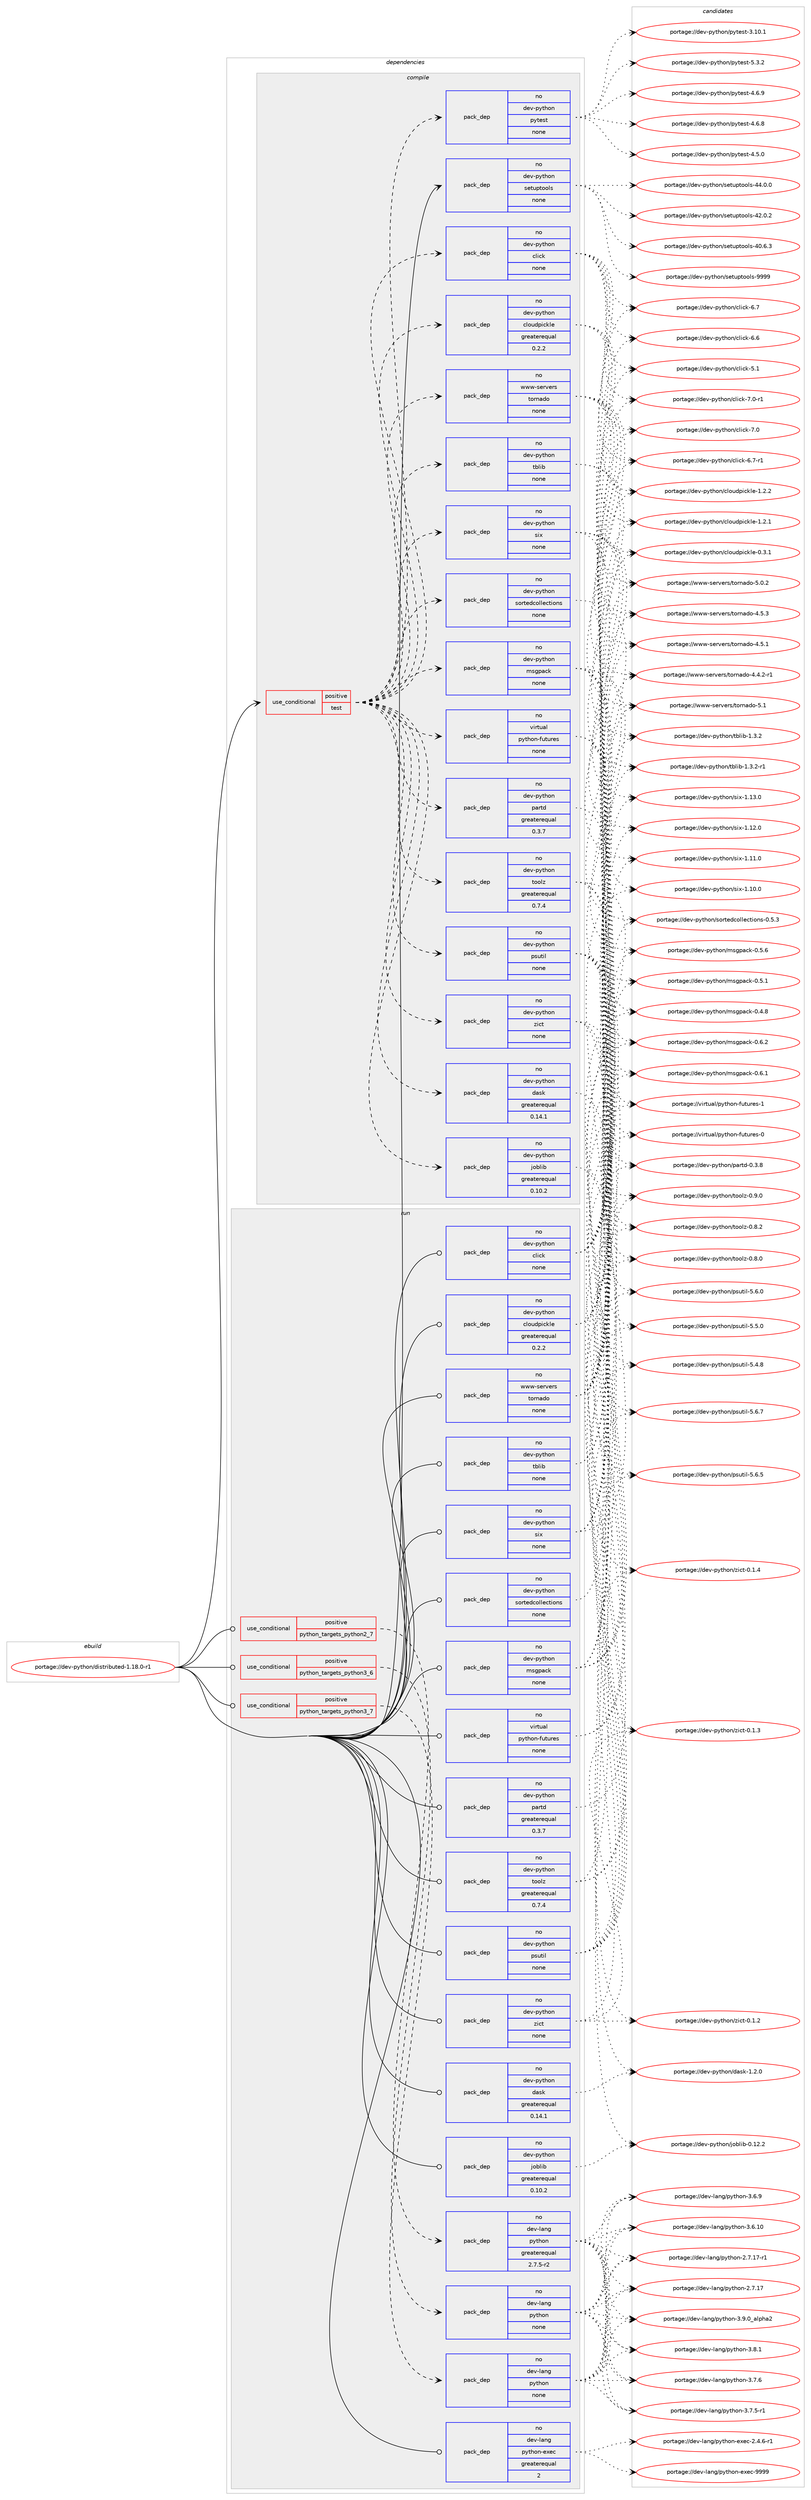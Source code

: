 digraph prolog {

# *************
# Graph options
# *************

newrank=true;
concentrate=true;
compound=true;
graph [rankdir=LR,fontname=Helvetica,fontsize=10,ranksep=1.5];#, ranksep=2.5, nodesep=0.2];
edge  [arrowhead=vee];
node  [fontname=Helvetica,fontsize=10];

# **********
# The ebuild
# **********

subgraph cluster_leftcol {
color=gray;
label=<<i>ebuild</i>>;
id [label="portage://dev-python/distributed-1.18.0-r1", color=red, width=4, href="../dev-python/distributed-1.18.0-r1.svg"];
}

# ****************
# The dependencies
# ****************

subgraph cluster_midcol {
color=gray;
label=<<i>dependencies</i>>;
subgraph cluster_compile {
fillcolor="#eeeeee";
style=filled;
label=<<i>compile</i>>;
subgraph cond116900 {
dependency464427 [label=<<TABLE BORDER="0" CELLBORDER="1" CELLSPACING="0" CELLPADDING="4"><TR><TD ROWSPAN="3" CELLPADDING="10">use_conditional</TD></TR><TR><TD>positive</TD></TR><TR><TD>test</TD></TR></TABLE>>, shape=none, color=red];
subgraph pack342534 {
dependency464428 [label=<<TABLE BORDER="0" CELLBORDER="1" CELLSPACING="0" CELLPADDING="4" WIDTH="220"><TR><TD ROWSPAN="6" CELLPADDING="30">pack_dep</TD></TR><TR><TD WIDTH="110">no</TD></TR><TR><TD>dev-python</TD></TR><TR><TD>click</TD></TR><TR><TD>none</TD></TR><TR><TD></TD></TR></TABLE>>, shape=none, color=blue];
}
dependency464427:e -> dependency464428:w [weight=20,style="dashed",arrowhead="vee"];
subgraph pack342535 {
dependency464429 [label=<<TABLE BORDER="0" CELLBORDER="1" CELLSPACING="0" CELLPADDING="4" WIDTH="220"><TR><TD ROWSPAN="6" CELLPADDING="30">pack_dep</TD></TR><TR><TD WIDTH="110">no</TD></TR><TR><TD>dev-python</TD></TR><TR><TD>cloudpickle</TD></TR><TR><TD>greaterequal</TD></TR><TR><TD>0.2.2</TD></TR></TABLE>>, shape=none, color=blue];
}
dependency464427:e -> dependency464429:w [weight=20,style="dashed",arrowhead="vee"];
subgraph pack342536 {
dependency464430 [label=<<TABLE BORDER="0" CELLBORDER="1" CELLSPACING="0" CELLPADDING="4" WIDTH="220"><TR><TD ROWSPAN="6" CELLPADDING="30">pack_dep</TD></TR><TR><TD WIDTH="110">no</TD></TR><TR><TD>dev-python</TD></TR><TR><TD>dask</TD></TR><TR><TD>greaterequal</TD></TR><TR><TD>0.14.1</TD></TR></TABLE>>, shape=none, color=blue];
}
dependency464427:e -> dependency464430:w [weight=20,style="dashed",arrowhead="vee"];
subgraph pack342537 {
dependency464431 [label=<<TABLE BORDER="0" CELLBORDER="1" CELLSPACING="0" CELLPADDING="4" WIDTH="220"><TR><TD ROWSPAN="6" CELLPADDING="30">pack_dep</TD></TR><TR><TD WIDTH="110">no</TD></TR><TR><TD>dev-python</TD></TR><TR><TD>joblib</TD></TR><TR><TD>greaterequal</TD></TR><TR><TD>0.10.2</TD></TR></TABLE>>, shape=none, color=blue];
}
dependency464427:e -> dependency464431:w [weight=20,style="dashed",arrowhead="vee"];
subgraph pack342538 {
dependency464432 [label=<<TABLE BORDER="0" CELLBORDER="1" CELLSPACING="0" CELLPADDING="4" WIDTH="220"><TR><TD ROWSPAN="6" CELLPADDING="30">pack_dep</TD></TR><TR><TD WIDTH="110">no</TD></TR><TR><TD>dev-python</TD></TR><TR><TD>msgpack</TD></TR><TR><TD>none</TD></TR><TR><TD></TD></TR></TABLE>>, shape=none, color=blue];
}
dependency464427:e -> dependency464432:w [weight=20,style="dashed",arrowhead="vee"];
subgraph pack342539 {
dependency464433 [label=<<TABLE BORDER="0" CELLBORDER="1" CELLSPACING="0" CELLPADDING="4" WIDTH="220"><TR><TD ROWSPAN="6" CELLPADDING="30">pack_dep</TD></TR><TR><TD WIDTH="110">no</TD></TR><TR><TD>dev-python</TD></TR><TR><TD>partd</TD></TR><TR><TD>greaterequal</TD></TR><TR><TD>0.3.7</TD></TR></TABLE>>, shape=none, color=blue];
}
dependency464427:e -> dependency464433:w [weight=20,style="dashed",arrowhead="vee"];
subgraph pack342540 {
dependency464434 [label=<<TABLE BORDER="0" CELLBORDER="1" CELLSPACING="0" CELLPADDING="4" WIDTH="220"><TR><TD ROWSPAN="6" CELLPADDING="30">pack_dep</TD></TR><TR><TD WIDTH="110">no</TD></TR><TR><TD>dev-python</TD></TR><TR><TD>psutil</TD></TR><TR><TD>none</TD></TR><TR><TD></TD></TR></TABLE>>, shape=none, color=blue];
}
dependency464427:e -> dependency464434:w [weight=20,style="dashed",arrowhead="vee"];
subgraph pack342541 {
dependency464435 [label=<<TABLE BORDER="0" CELLBORDER="1" CELLSPACING="0" CELLPADDING="4" WIDTH="220"><TR><TD ROWSPAN="6" CELLPADDING="30">pack_dep</TD></TR><TR><TD WIDTH="110">no</TD></TR><TR><TD>dev-python</TD></TR><TR><TD>six</TD></TR><TR><TD>none</TD></TR><TR><TD></TD></TR></TABLE>>, shape=none, color=blue];
}
dependency464427:e -> dependency464435:w [weight=20,style="dashed",arrowhead="vee"];
subgraph pack342542 {
dependency464436 [label=<<TABLE BORDER="0" CELLBORDER="1" CELLSPACING="0" CELLPADDING="4" WIDTH="220"><TR><TD ROWSPAN="6" CELLPADDING="30">pack_dep</TD></TR><TR><TD WIDTH="110">no</TD></TR><TR><TD>dev-python</TD></TR><TR><TD>sortedcollections</TD></TR><TR><TD>none</TD></TR><TR><TD></TD></TR></TABLE>>, shape=none, color=blue];
}
dependency464427:e -> dependency464436:w [weight=20,style="dashed",arrowhead="vee"];
subgraph pack342543 {
dependency464437 [label=<<TABLE BORDER="0" CELLBORDER="1" CELLSPACING="0" CELLPADDING="4" WIDTH="220"><TR><TD ROWSPAN="6" CELLPADDING="30">pack_dep</TD></TR><TR><TD WIDTH="110">no</TD></TR><TR><TD>dev-python</TD></TR><TR><TD>tblib</TD></TR><TR><TD>none</TD></TR><TR><TD></TD></TR></TABLE>>, shape=none, color=blue];
}
dependency464427:e -> dependency464437:w [weight=20,style="dashed",arrowhead="vee"];
subgraph pack342544 {
dependency464438 [label=<<TABLE BORDER="0" CELLBORDER="1" CELLSPACING="0" CELLPADDING="4" WIDTH="220"><TR><TD ROWSPAN="6" CELLPADDING="30">pack_dep</TD></TR><TR><TD WIDTH="110">no</TD></TR><TR><TD>dev-python</TD></TR><TR><TD>toolz</TD></TR><TR><TD>greaterequal</TD></TR><TR><TD>0.7.4</TD></TR></TABLE>>, shape=none, color=blue];
}
dependency464427:e -> dependency464438:w [weight=20,style="dashed",arrowhead="vee"];
subgraph pack342545 {
dependency464439 [label=<<TABLE BORDER="0" CELLBORDER="1" CELLSPACING="0" CELLPADDING="4" WIDTH="220"><TR><TD ROWSPAN="6" CELLPADDING="30">pack_dep</TD></TR><TR><TD WIDTH="110">no</TD></TR><TR><TD>dev-python</TD></TR><TR><TD>zict</TD></TR><TR><TD>none</TD></TR><TR><TD></TD></TR></TABLE>>, shape=none, color=blue];
}
dependency464427:e -> dependency464439:w [weight=20,style="dashed",arrowhead="vee"];
subgraph pack342546 {
dependency464440 [label=<<TABLE BORDER="0" CELLBORDER="1" CELLSPACING="0" CELLPADDING="4" WIDTH="220"><TR><TD ROWSPAN="6" CELLPADDING="30">pack_dep</TD></TR><TR><TD WIDTH="110">no</TD></TR><TR><TD>www-servers</TD></TR><TR><TD>tornado</TD></TR><TR><TD>none</TD></TR><TR><TD></TD></TR></TABLE>>, shape=none, color=blue];
}
dependency464427:e -> dependency464440:w [weight=20,style="dashed",arrowhead="vee"];
subgraph pack342547 {
dependency464441 [label=<<TABLE BORDER="0" CELLBORDER="1" CELLSPACING="0" CELLPADDING="4" WIDTH="220"><TR><TD ROWSPAN="6" CELLPADDING="30">pack_dep</TD></TR><TR><TD WIDTH="110">no</TD></TR><TR><TD>virtual</TD></TR><TR><TD>python-futures</TD></TR><TR><TD>none</TD></TR><TR><TD></TD></TR></TABLE>>, shape=none, color=blue];
}
dependency464427:e -> dependency464441:w [weight=20,style="dashed",arrowhead="vee"];
subgraph pack342548 {
dependency464442 [label=<<TABLE BORDER="0" CELLBORDER="1" CELLSPACING="0" CELLPADDING="4" WIDTH="220"><TR><TD ROWSPAN="6" CELLPADDING="30">pack_dep</TD></TR><TR><TD WIDTH="110">no</TD></TR><TR><TD>dev-python</TD></TR><TR><TD>pytest</TD></TR><TR><TD>none</TD></TR><TR><TD></TD></TR></TABLE>>, shape=none, color=blue];
}
dependency464427:e -> dependency464442:w [weight=20,style="dashed",arrowhead="vee"];
}
id:e -> dependency464427:w [weight=20,style="solid",arrowhead="vee"];
subgraph pack342549 {
dependency464443 [label=<<TABLE BORDER="0" CELLBORDER="1" CELLSPACING="0" CELLPADDING="4" WIDTH="220"><TR><TD ROWSPAN="6" CELLPADDING="30">pack_dep</TD></TR><TR><TD WIDTH="110">no</TD></TR><TR><TD>dev-python</TD></TR><TR><TD>setuptools</TD></TR><TR><TD>none</TD></TR><TR><TD></TD></TR></TABLE>>, shape=none, color=blue];
}
id:e -> dependency464443:w [weight=20,style="solid",arrowhead="vee"];
}
subgraph cluster_compileandrun {
fillcolor="#eeeeee";
style=filled;
label=<<i>compile and run</i>>;
}
subgraph cluster_run {
fillcolor="#eeeeee";
style=filled;
label=<<i>run</i>>;
subgraph cond116901 {
dependency464444 [label=<<TABLE BORDER="0" CELLBORDER="1" CELLSPACING="0" CELLPADDING="4"><TR><TD ROWSPAN="3" CELLPADDING="10">use_conditional</TD></TR><TR><TD>positive</TD></TR><TR><TD>python_targets_python2_7</TD></TR></TABLE>>, shape=none, color=red];
subgraph pack342550 {
dependency464445 [label=<<TABLE BORDER="0" CELLBORDER="1" CELLSPACING="0" CELLPADDING="4" WIDTH="220"><TR><TD ROWSPAN="6" CELLPADDING="30">pack_dep</TD></TR><TR><TD WIDTH="110">no</TD></TR><TR><TD>dev-lang</TD></TR><TR><TD>python</TD></TR><TR><TD>greaterequal</TD></TR><TR><TD>2.7.5-r2</TD></TR></TABLE>>, shape=none, color=blue];
}
dependency464444:e -> dependency464445:w [weight=20,style="dashed",arrowhead="vee"];
}
id:e -> dependency464444:w [weight=20,style="solid",arrowhead="odot"];
subgraph cond116902 {
dependency464446 [label=<<TABLE BORDER="0" CELLBORDER="1" CELLSPACING="0" CELLPADDING="4"><TR><TD ROWSPAN="3" CELLPADDING="10">use_conditional</TD></TR><TR><TD>positive</TD></TR><TR><TD>python_targets_python3_6</TD></TR></TABLE>>, shape=none, color=red];
subgraph pack342551 {
dependency464447 [label=<<TABLE BORDER="0" CELLBORDER="1" CELLSPACING="0" CELLPADDING="4" WIDTH="220"><TR><TD ROWSPAN="6" CELLPADDING="30">pack_dep</TD></TR><TR><TD WIDTH="110">no</TD></TR><TR><TD>dev-lang</TD></TR><TR><TD>python</TD></TR><TR><TD>none</TD></TR><TR><TD></TD></TR></TABLE>>, shape=none, color=blue];
}
dependency464446:e -> dependency464447:w [weight=20,style="dashed",arrowhead="vee"];
}
id:e -> dependency464446:w [weight=20,style="solid",arrowhead="odot"];
subgraph cond116903 {
dependency464448 [label=<<TABLE BORDER="0" CELLBORDER="1" CELLSPACING="0" CELLPADDING="4"><TR><TD ROWSPAN="3" CELLPADDING="10">use_conditional</TD></TR><TR><TD>positive</TD></TR><TR><TD>python_targets_python3_7</TD></TR></TABLE>>, shape=none, color=red];
subgraph pack342552 {
dependency464449 [label=<<TABLE BORDER="0" CELLBORDER="1" CELLSPACING="0" CELLPADDING="4" WIDTH="220"><TR><TD ROWSPAN="6" CELLPADDING="30">pack_dep</TD></TR><TR><TD WIDTH="110">no</TD></TR><TR><TD>dev-lang</TD></TR><TR><TD>python</TD></TR><TR><TD>none</TD></TR><TR><TD></TD></TR></TABLE>>, shape=none, color=blue];
}
dependency464448:e -> dependency464449:w [weight=20,style="dashed",arrowhead="vee"];
}
id:e -> dependency464448:w [weight=20,style="solid",arrowhead="odot"];
subgraph pack342553 {
dependency464450 [label=<<TABLE BORDER="0" CELLBORDER="1" CELLSPACING="0" CELLPADDING="4" WIDTH="220"><TR><TD ROWSPAN="6" CELLPADDING="30">pack_dep</TD></TR><TR><TD WIDTH="110">no</TD></TR><TR><TD>dev-lang</TD></TR><TR><TD>python-exec</TD></TR><TR><TD>greaterequal</TD></TR><TR><TD>2</TD></TR></TABLE>>, shape=none, color=blue];
}
id:e -> dependency464450:w [weight=20,style="solid",arrowhead="odot"];
subgraph pack342554 {
dependency464451 [label=<<TABLE BORDER="0" CELLBORDER="1" CELLSPACING="0" CELLPADDING="4" WIDTH="220"><TR><TD ROWSPAN="6" CELLPADDING="30">pack_dep</TD></TR><TR><TD WIDTH="110">no</TD></TR><TR><TD>dev-python</TD></TR><TR><TD>click</TD></TR><TR><TD>none</TD></TR><TR><TD></TD></TR></TABLE>>, shape=none, color=blue];
}
id:e -> dependency464451:w [weight=20,style="solid",arrowhead="odot"];
subgraph pack342555 {
dependency464452 [label=<<TABLE BORDER="0" CELLBORDER="1" CELLSPACING="0" CELLPADDING="4" WIDTH="220"><TR><TD ROWSPAN="6" CELLPADDING="30">pack_dep</TD></TR><TR><TD WIDTH="110">no</TD></TR><TR><TD>dev-python</TD></TR><TR><TD>cloudpickle</TD></TR><TR><TD>greaterequal</TD></TR><TR><TD>0.2.2</TD></TR></TABLE>>, shape=none, color=blue];
}
id:e -> dependency464452:w [weight=20,style="solid",arrowhead="odot"];
subgraph pack342556 {
dependency464453 [label=<<TABLE BORDER="0" CELLBORDER="1" CELLSPACING="0" CELLPADDING="4" WIDTH="220"><TR><TD ROWSPAN="6" CELLPADDING="30">pack_dep</TD></TR><TR><TD WIDTH="110">no</TD></TR><TR><TD>dev-python</TD></TR><TR><TD>dask</TD></TR><TR><TD>greaterequal</TD></TR><TR><TD>0.14.1</TD></TR></TABLE>>, shape=none, color=blue];
}
id:e -> dependency464453:w [weight=20,style="solid",arrowhead="odot"];
subgraph pack342557 {
dependency464454 [label=<<TABLE BORDER="0" CELLBORDER="1" CELLSPACING="0" CELLPADDING="4" WIDTH="220"><TR><TD ROWSPAN="6" CELLPADDING="30">pack_dep</TD></TR><TR><TD WIDTH="110">no</TD></TR><TR><TD>dev-python</TD></TR><TR><TD>joblib</TD></TR><TR><TD>greaterequal</TD></TR><TR><TD>0.10.2</TD></TR></TABLE>>, shape=none, color=blue];
}
id:e -> dependency464454:w [weight=20,style="solid",arrowhead="odot"];
subgraph pack342558 {
dependency464455 [label=<<TABLE BORDER="0" CELLBORDER="1" CELLSPACING="0" CELLPADDING="4" WIDTH="220"><TR><TD ROWSPAN="6" CELLPADDING="30">pack_dep</TD></TR><TR><TD WIDTH="110">no</TD></TR><TR><TD>dev-python</TD></TR><TR><TD>msgpack</TD></TR><TR><TD>none</TD></TR><TR><TD></TD></TR></TABLE>>, shape=none, color=blue];
}
id:e -> dependency464455:w [weight=20,style="solid",arrowhead="odot"];
subgraph pack342559 {
dependency464456 [label=<<TABLE BORDER="0" CELLBORDER="1" CELLSPACING="0" CELLPADDING="4" WIDTH="220"><TR><TD ROWSPAN="6" CELLPADDING="30">pack_dep</TD></TR><TR><TD WIDTH="110">no</TD></TR><TR><TD>dev-python</TD></TR><TR><TD>partd</TD></TR><TR><TD>greaterequal</TD></TR><TR><TD>0.3.7</TD></TR></TABLE>>, shape=none, color=blue];
}
id:e -> dependency464456:w [weight=20,style="solid",arrowhead="odot"];
subgraph pack342560 {
dependency464457 [label=<<TABLE BORDER="0" CELLBORDER="1" CELLSPACING="0" CELLPADDING="4" WIDTH="220"><TR><TD ROWSPAN="6" CELLPADDING="30">pack_dep</TD></TR><TR><TD WIDTH="110">no</TD></TR><TR><TD>dev-python</TD></TR><TR><TD>psutil</TD></TR><TR><TD>none</TD></TR><TR><TD></TD></TR></TABLE>>, shape=none, color=blue];
}
id:e -> dependency464457:w [weight=20,style="solid",arrowhead="odot"];
subgraph pack342561 {
dependency464458 [label=<<TABLE BORDER="0" CELLBORDER="1" CELLSPACING="0" CELLPADDING="4" WIDTH="220"><TR><TD ROWSPAN="6" CELLPADDING="30">pack_dep</TD></TR><TR><TD WIDTH="110">no</TD></TR><TR><TD>dev-python</TD></TR><TR><TD>six</TD></TR><TR><TD>none</TD></TR><TR><TD></TD></TR></TABLE>>, shape=none, color=blue];
}
id:e -> dependency464458:w [weight=20,style="solid",arrowhead="odot"];
subgraph pack342562 {
dependency464459 [label=<<TABLE BORDER="0" CELLBORDER="1" CELLSPACING="0" CELLPADDING="4" WIDTH="220"><TR><TD ROWSPAN="6" CELLPADDING="30">pack_dep</TD></TR><TR><TD WIDTH="110">no</TD></TR><TR><TD>dev-python</TD></TR><TR><TD>sortedcollections</TD></TR><TR><TD>none</TD></TR><TR><TD></TD></TR></TABLE>>, shape=none, color=blue];
}
id:e -> dependency464459:w [weight=20,style="solid",arrowhead="odot"];
subgraph pack342563 {
dependency464460 [label=<<TABLE BORDER="0" CELLBORDER="1" CELLSPACING="0" CELLPADDING="4" WIDTH="220"><TR><TD ROWSPAN="6" CELLPADDING="30">pack_dep</TD></TR><TR><TD WIDTH="110">no</TD></TR><TR><TD>dev-python</TD></TR><TR><TD>tblib</TD></TR><TR><TD>none</TD></TR><TR><TD></TD></TR></TABLE>>, shape=none, color=blue];
}
id:e -> dependency464460:w [weight=20,style="solid",arrowhead="odot"];
subgraph pack342564 {
dependency464461 [label=<<TABLE BORDER="0" CELLBORDER="1" CELLSPACING="0" CELLPADDING="4" WIDTH="220"><TR><TD ROWSPAN="6" CELLPADDING="30">pack_dep</TD></TR><TR><TD WIDTH="110">no</TD></TR><TR><TD>dev-python</TD></TR><TR><TD>toolz</TD></TR><TR><TD>greaterequal</TD></TR><TR><TD>0.7.4</TD></TR></TABLE>>, shape=none, color=blue];
}
id:e -> dependency464461:w [weight=20,style="solid",arrowhead="odot"];
subgraph pack342565 {
dependency464462 [label=<<TABLE BORDER="0" CELLBORDER="1" CELLSPACING="0" CELLPADDING="4" WIDTH="220"><TR><TD ROWSPAN="6" CELLPADDING="30">pack_dep</TD></TR><TR><TD WIDTH="110">no</TD></TR><TR><TD>dev-python</TD></TR><TR><TD>zict</TD></TR><TR><TD>none</TD></TR><TR><TD></TD></TR></TABLE>>, shape=none, color=blue];
}
id:e -> dependency464462:w [weight=20,style="solid",arrowhead="odot"];
subgraph pack342566 {
dependency464463 [label=<<TABLE BORDER="0" CELLBORDER="1" CELLSPACING="0" CELLPADDING="4" WIDTH="220"><TR><TD ROWSPAN="6" CELLPADDING="30">pack_dep</TD></TR><TR><TD WIDTH="110">no</TD></TR><TR><TD>virtual</TD></TR><TR><TD>python-futures</TD></TR><TR><TD>none</TD></TR><TR><TD></TD></TR></TABLE>>, shape=none, color=blue];
}
id:e -> dependency464463:w [weight=20,style="solid",arrowhead="odot"];
subgraph pack342567 {
dependency464464 [label=<<TABLE BORDER="0" CELLBORDER="1" CELLSPACING="0" CELLPADDING="4" WIDTH="220"><TR><TD ROWSPAN="6" CELLPADDING="30">pack_dep</TD></TR><TR><TD WIDTH="110">no</TD></TR><TR><TD>www-servers</TD></TR><TR><TD>tornado</TD></TR><TR><TD>none</TD></TR><TR><TD></TD></TR></TABLE>>, shape=none, color=blue];
}
id:e -> dependency464464:w [weight=20,style="solid",arrowhead="odot"];
}
}

# **************
# The candidates
# **************

subgraph cluster_choices {
rank=same;
color=gray;
label=<<i>candidates</i>>;

subgraph choice342534 {
color=black;
nodesep=1;
choice10010111845112121116104111110479910810599107455546484511449 [label="portage://dev-python/click-7.0-r1", color=red, width=4,href="../dev-python/click-7.0-r1.svg"];
choice1001011184511212111610411111047991081059910745554648 [label="portage://dev-python/click-7.0", color=red, width=4,href="../dev-python/click-7.0.svg"];
choice10010111845112121116104111110479910810599107455446554511449 [label="portage://dev-python/click-6.7-r1", color=red, width=4,href="../dev-python/click-6.7-r1.svg"];
choice1001011184511212111610411111047991081059910745544655 [label="portage://dev-python/click-6.7", color=red, width=4,href="../dev-python/click-6.7.svg"];
choice1001011184511212111610411111047991081059910745544654 [label="portage://dev-python/click-6.6", color=red, width=4,href="../dev-python/click-6.6.svg"];
choice1001011184511212111610411111047991081059910745534649 [label="portage://dev-python/click-5.1", color=red, width=4,href="../dev-python/click-5.1.svg"];
dependency464428:e -> choice10010111845112121116104111110479910810599107455546484511449:w [style=dotted,weight="100"];
dependency464428:e -> choice1001011184511212111610411111047991081059910745554648:w [style=dotted,weight="100"];
dependency464428:e -> choice10010111845112121116104111110479910810599107455446554511449:w [style=dotted,weight="100"];
dependency464428:e -> choice1001011184511212111610411111047991081059910745544655:w [style=dotted,weight="100"];
dependency464428:e -> choice1001011184511212111610411111047991081059910745544654:w [style=dotted,weight="100"];
dependency464428:e -> choice1001011184511212111610411111047991081059910745534649:w [style=dotted,weight="100"];
}
subgraph choice342535 {
color=black;
nodesep=1;
choice10010111845112121116104111110479910811111710011210599107108101454946504650 [label="portage://dev-python/cloudpickle-1.2.2", color=red, width=4,href="../dev-python/cloudpickle-1.2.2.svg"];
choice10010111845112121116104111110479910811111710011210599107108101454946504649 [label="portage://dev-python/cloudpickle-1.2.1", color=red, width=4,href="../dev-python/cloudpickle-1.2.1.svg"];
choice10010111845112121116104111110479910811111710011210599107108101454846514649 [label="portage://dev-python/cloudpickle-0.3.1", color=red, width=4,href="../dev-python/cloudpickle-0.3.1.svg"];
dependency464429:e -> choice10010111845112121116104111110479910811111710011210599107108101454946504650:w [style=dotted,weight="100"];
dependency464429:e -> choice10010111845112121116104111110479910811111710011210599107108101454946504649:w [style=dotted,weight="100"];
dependency464429:e -> choice10010111845112121116104111110479910811111710011210599107108101454846514649:w [style=dotted,weight="100"];
}
subgraph choice342536 {
color=black;
nodesep=1;
choice100101118451121211161041111104710097115107454946504648 [label="portage://dev-python/dask-1.2.0", color=red, width=4,href="../dev-python/dask-1.2.0.svg"];
dependency464430:e -> choice100101118451121211161041111104710097115107454946504648:w [style=dotted,weight="100"];
}
subgraph choice342537 {
color=black;
nodesep=1;
choice1001011184511212111610411111047106111981081059845484649504650 [label="portage://dev-python/joblib-0.12.2", color=red, width=4,href="../dev-python/joblib-0.12.2.svg"];
dependency464431:e -> choice1001011184511212111610411111047106111981081059845484649504650:w [style=dotted,weight="100"];
}
subgraph choice342538 {
color=black;
nodesep=1;
choice10010111845112121116104111110471091151031129799107454846544650 [label="portage://dev-python/msgpack-0.6.2", color=red, width=4,href="../dev-python/msgpack-0.6.2.svg"];
choice10010111845112121116104111110471091151031129799107454846544649 [label="portage://dev-python/msgpack-0.6.1", color=red, width=4,href="../dev-python/msgpack-0.6.1.svg"];
choice10010111845112121116104111110471091151031129799107454846534654 [label="portage://dev-python/msgpack-0.5.6", color=red, width=4,href="../dev-python/msgpack-0.5.6.svg"];
choice10010111845112121116104111110471091151031129799107454846534649 [label="portage://dev-python/msgpack-0.5.1", color=red, width=4,href="../dev-python/msgpack-0.5.1.svg"];
choice10010111845112121116104111110471091151031129799107454846524656 [label="portage://dev-python/msgpack-0.4.8", color=red, width=4,href="../dev-python/msgpack-0.4.8.svg"];
dependency464432:e -> choice10010111845112121116104111110471091151031129799107454846544650:w [style=dotted,weight="100"];
dependency464432:e -> choice10010111845112121116104111110471091151031129799107454846544649:w [style=dotted,weight="100"];
dependency464432:e -> choice10010111845112121116104111110471091151031129799107454846534654:w [style=dotted,weight="100"];
dependency464432:e -> choice10010111845112121116104111110471091151031129799107454846534649:w [style=dotted,weight="100"];
dependency464432:e -> choice10010111845112121116104111110471091151031129799107454846524656:w [style=dotted,weight="100"];
}
subgraph choice342539 {
color=black;
nodesep=1;
choice100101118451121211161041111104711297114116100454846514656 [label="portage://dev-python/partd-0.3.8", color=red, width=4,href="../dev-python/partd-0.3.8.svg"];
dependency464433:e -> choice100101118451121211161041111104711297114116100454846514656:w [style=dotted,weight="100"];
}
subgraph choice342540 {
color=black;
nodesep=1;
choice1001011184511212111610411111047112115117116105108455346544655 [label="portage://dev-python/psutil-5.6.7", color=red, width=4,href="../dev-python/psutil-5.6.7.svg"];
choice1001011184511212111610411111047112115117116105108455346544653 [label="portage://dev-python/psutil-5.6.5", color=red, width=4,href="../dev-python/psutil-5.6.5.svg"];
choice1001011184511212111610411111047112115117116105108455346544648 [label="portage://dev-python/psutil-5.6.0", color=red, width=4,href="../dev-python/psutil-5.6.0.svg"];
choice1001011184511212111610411111047112115117116105108455346534648 [label="portage://dev-python/psutil-5.5.0", color=red, width=4,href="../dev-python/psutil-5.5.0.svg"];
choice1001011184511212111610411111047112115117116105108455346524656 [label="portage://dev-python/psutil-5.4.8", color=red, width=4,href="../dev-python/psutil-5.4.8.svg"];
dependency464434:e -> choice1001011184511212111610411111047112115117116105108455346544655:w [style=dotted,weight="100"];
dependency464434:e -> choice1001011184511212111610411111047112115117116105108455346544653:w [style=dotted,weight="100"];
dependency464434:e -> choice1001011184511212111610411111047112115117116105108455346544648:w [style=dotted,weight="100"];
dependency464434:e -> choice1001011184511212111610411111047112115117116105108455346534648:w [style=dotted,weight="100"];
dependency464434:e -> choice1001011184511212111610411111047112115117116105108455346524656:w [style=dotted,weight="100"];
}
subgraph choice342541 {
color=black;
nodesep=1;
choice100101118451121211161041111104711510512045494649514648 [label="portage://dev-python/six-1.13.0", color=red, width=4,href="../dev-python/six-1.13.0.svg"];
choice100101118451121211161041111104711510512045494649504648 [label="portage://dev-python/six-1.12.0", color=red, width=4,href="../dev-python/six-1.12.0.svg"];
choice100101118451121211161041111104711510512045494649494648 [label="portage://dev-python/six-1.11.0", color=red, width=4,href="../dev-python/six-1.11.0.svg"];
choice100101118451121211161041111104711510512045494649484648 [label="portage://dev-python/six-1.10.0", color=red, width=4,href="../dev-python/six-1.10.0.svg"];
dependency464435:e -> choice100101118451121211161041111104711510512045494649514648:w [style=dotted,weight="100"];
dependency464435:e -> choice100101118451121211161041111104711510512045494649504648:w [style=dotted,weight="100"];
dependency464435:e -> choice100101118451121211161041111104711510512045494649494648:w [style=dotted,weight="100"];
dependency464435:e -> choice100101118451121211161041111104711510512045494649484648:w [style=dotted,weight="100"];
}
subgraph choice342542 {
color=black;
nodesep=1;
choice10010111845112121116104111110471151111141161011009911110810810199116105111110115454846534651 [label="portage://dev-python/sortedcollections-0.5.3", color=red, width=4,href="../dev-python/sortedcollections-0.5.3.svg"];
dependency464436:e -> choice10010111845112121116104111110471151111141161011009911110810810199116105111110115454846534651:w [style=dotted,weight="100"];
}
subgraph choice342543 {
color=black;
nodesep=1;
choice100101118451121211161041111104711698108105984549465146504511449 [label="portage://dev-python/tblib-1.3.2-r1", color=red, width=4,href="../dev-python/tblib-1.3.2-r1.svg"];
choice10010111845112121116104111110471169810810598454946514650 [label="portage://dev-python/tblib-1.3.2", color=red, width=4,href="../dev-python/tblib-1.3.2.svg"];
dependency464437:e -> choice100101118451121211161041111104711698108105984549465146504511449:w [style=dotted,weight="100"];
dependency464437:e -> choice10010111845112121116104111110471169810810598454946514650:w [style=dotted,weight="100"];
}
subgraph choice342544 {
color=black;
nodesep=1;
choice1001011184511212111610411111047116111111108122454846574648 [label="portage://dev-python/toolz-0.9.0", color=red, width=4,href="../dev-python/toolz-0.9.0.svg"];
choice1001011184511212111610411111047116111111108122454846564650 [label="portage://dev-python/toolz-0.8.2", color=red, width=4,href="../dev-python/toolz-0.8.2.svg"];
choice1001011184511212111610411111047116111111108122454846564648 [label="portage://dev-python/toolz-0.8.0", color=red, width=4,href="../dev-python/toolz-0.8.0.svg"];
dependency464438:e -> choice1001011184511212111610411111047116111111108122454846574648:w [style=dotted,weight="100"];
dependency464438:e -> choice1001011184511212111610411111047116111111108122454846564650:w [style=dotted,weight="100"];
dependency464438:e -> choice1001011184511212111610411111047116111111108122454846564648:w [style=dotted,weight="100"];
}
subgraph choice342545 {
color=black;
nodesep=1;
choice100101118451121211161041111104712210599116454846494652 [label="portage://dev-python/zict-0.1.4", color=red, width=4,href="../dev-python/zict-0.1.4.svg"];
choice100101118451121211161041111104712210599116454846494651 [label="portage://dev-python/zict-0.1.3", color=red, width=4,href="../dev-python/zict-0.1.3.svg"];
choice100101118451121211161041111104712210599116454846494650 [label="portage://dev-python/zict-0.1.2", color=red, width=4,href="../dev-python/zict-0.1.2.svg"];
dependency464439:e -> choice100101118451121211161041111104712210599116454846494652:w [style=dotted,weight="100"];
dependency464439:e -> choice100101118451121211161041111104712210599116454846494651:w [style=dotted,weight="100"];
dependency464439:e -> choice100101118451121211161041111104712210599116454846494650:w [style=dotted,weight="100"];
}
subgraph choice342546 {
color=black;
nodesep=1;
choice11911911945115101114118101114115471161111141109710011145534649 [label="portage://www-servers/tornado-5.1", color=red, width=4,href="../www-servers/tornado-5.1.svg"];
choice119119119451151011141181011141154711611111411097100111455346484650 [label="portage://www-servers/tornado-5.0.2", color=red, width=4,href="../www-servers/tornado-5.0.2.svg"];
choice119119119451151011141181011141154711611111411097100111455246534651 [label="portage://www-servers/tornado-4.5.3", color=red, width=4,href="../www-servers/tornado-4.5.3.svg"];
choice119119119451151011141181011141154711611111411097100111455246534649 [label="portage://www-servers/tornado-4.5.1", color=red, width=4,href="../www-servers/tornado-4.5.1.svg"];
choice1191191194511510111411810111411547116111114110971001114552465246504511449 [label="portage://www-servers/tornado-4.4.2-r1", color=red, width=4,href="../www-servers/tornado-4.4.2-r1.svg"];
dependency464440:e -> choice11911911945115101114118101114115471161111141109710011145534649:w [style=dotted,weight="100"];
dependency464440:e -> choice119119119451151011141181011141154711611111411097100111455346484650:w [style=dotted,weight="100"];
dependency464440:e -> choice119119119451151011141181011141154711611111411097100111455246534651:w [style=dotted,weight="100"];
dependency464440:e -> choice119119119451151011141181011141154711611111411097100111455246534649:w [style=dotted,weight="100"];
dependency464440:e -> choice1191191194511510111411810111411547116111114110971001114552465246504511449:w [style=dotted,weight="100"];
}
subgraph choice342547 {
color=black;
nodesep=1;
choice1181051141161179710847112121116104111110451021171161171141011154549 [label="portage://virtual/python-futures-1", color=red, width=4,href="../virtual/python-futures-1.svg"];
choice1181051141161179710847112121116104111110451021171161171141011154548 [label="portage://virtual/python-futures-0", color=red, width=4,href="../virtual/python-futures-0.svg"];
dependency464441:e -> choice1181051141161179710847112121116104111110451021171161171141011154549:w [style=dotted,weight="100"];
dependency464441:e -> choice1181051141161179710847112121116104111110451021171161171141011154548:w [style=dotted,weight="100"];
}
subgraph choice342548 {
color=black;
nodesep=1;
choice1001011184511212111610411111047112121116101115116455346514650 [label="portage://dev-python/pytest-5.3.2", color=red, width=4,href="../dev-python/pytest-5.3.2.svg"];
choice1001011184511212111610411111047112121116101115116455246544657 [label="portage://dev-python/pytest-4.6.9", color=red, width=4,href="../dev-python/pytest-4.6.9.svg"];
choice1001011184511212111610411111047112121116101115116455246544656 [label="portage://dev-python/pytest-4.6.8", color=red, width=4,href="../dev-python/pytest-4.6.8.svg"];
choice1001011184511212111610411111047112121116101115116455246534648 [label="portage://dev-python/pytest-4.5.0", color=red, width=4,href="../dev-python/pytest-4.5.0.svg"];
choice100101118451121211161041111104711212111610111511645514649484649 [label="portage://dev-python/pytest-3.10.1", color=red, width=4,href="../dev-python/pytest-3.10.1.svg"];
dependency464442:e -> choice1001011184511212111610411111047112121116101115116455346514650:w [style=dotted,weight="100"];
dependency464442:e -> choice1001011184511212111610411111047112121116101115116455246544657:w [style=dotted,weight="100"];
dependency464442:e -> choice1001011184511212111610411111047112121116101115116455246544656:w [style=dotted,weight="100"];
dependency464442:e -> choice1001011184511212111610411111047112121116101115116455246534648:w [style=dotted,weight="100"];
dependency464442:e -> choice100101118451121211161041111104711212111610111511645514649484649:w [style=dotted,weight="100"];
}
subgraph choice342549 {
color=black;
nodesep=1;
choice10010111845112121116104111110471151011161171121161111111081154557575757 [label="portage://dev-python/setuptools-9999", color=red, width=4,href="../dev-python/setuptools-9999.svg"];
choice100101118451121211161041111104711510111611711211611111110811545525246484648 [label="portage://dev-python/setuptools-44.0.0", color=red, width=4,href="../dev-python/setuptools-44.0.0.svg"];
choice100101118451121211161041111104711510111611711211611111110811545525046484650 [label="portage://dev-python/setuptools-42.0.2", color=red, width=4,href="../dev-python/setuptools-42.0.2.svg"];
choice100101118451121211161041111104711510111611711211611111110811545524846544651 [label="portage://dev-python/setuptools-40.6.3", color=red, width=4,href="../dev-python/setuptools-40.6.3.svg"];
dependency464443:e -> choice10010111845112121116104111110471151011161171121161111111081154557575757:w [style=dotted,weight="100"];
dependency464443:e -> choice100101118451121211161041111104711510111611711211611111110811545525246484648:w [style=dotted,weight="100"];
dependency464443:e -> choice100101118451121211161041111104711510111611711211611111110811545525046484650:w [style=dotted,weight="100"];
dependency464443:e -> choice100101118451121211161041111104711510111611711211611111110811545524846544651:w [style=dotted,weight="100"];
}
subgraph choice342550 {
color=black;
nodesep=1;
choice10010111845108971101034711212111610411111045514657464895971081121049750 [label="portage://dev-lang/python-3.9.0_alpha2", color=red, width=4,href="../dev-lang/python-3.9.0_alpha2.svg"];
choice100101118451089711010347112121116104111110455146564649 [label="portage://dev-lang/python-3.8.1", color=red, width=4,href="../dev-lang/python-3.8.1.svg"];
choice100101118451089711010347112121116104111110455146554654 [label="portage://dev-lang/python-3.7.6", color=red, width=4,href="../dev-lang/python-3.7.6.svg"];
choice1001011184510897110103471121211161041111104551465546534511449 [label="portage://dev-lang/python-3.7.5-r1", color=red, width=4,href="../dev-lang/python-3.7.5-r1.svg"];
choice100101118451089711010347112121116104111110455146544657 [label="portage://dev-lang/python-3.6.9", color=red, width=4,href="../dev-lang/python-3.6.9.svg"];
choice10010111845108971101034711212111610411111045514654464948 [label="portage://dev-lang/python-3.6.10", color=red, width=4,href="../dev-lang/python-3.6.10.svg"];
choice100101118451089711010347112121116104111110455046554649554511449 [label="portage://dev-lang/python-2.7.17-r1", color=red, width=4,href="../dev-lang/python-2.7.17-r1.svg"];
choice10010111845108971101034711212111610411111045504655464955 [label="portage://dev-lang/python-2.7.17", color=red, width=4,href="../dev-lang/python-2.7.17.svg"];
dependency464445:e -> choice10010111845108971101034711212111610411111045514657464895971081121049750:w [style=dotted,weight="100"];
dependency464445:e -> choice100101118451089711010347112121116104111110455146564649:w [style=dotted,weight="100"];
dependency464445:e -> choice100101118451089711010347112121116104111110455146554654:w [style=dotted,weight="100"];
dependency464445:e -> choice1001011184510897110103471121211161041111104551465546534511449:w [style=dotted,weight="100"];
dependency464445:e -> choice100101118451089711010347112121116104111110455146544657:w [style=dotted,weight="100"];
dependency464445:e -> choice10010111845108971101034711212111610411111045514654464948:w [style=dotted,weight="100"];
dependency464445:e -> choice100101118451089711010347112121116104111110455046554649554511449:w [style=dotted,weight="100"];
dependency464445:e -> choice10010111845108971101034711212111610411111045504655464955:w [style=dotted,weight="100"];
}
subgraph choice342551 {
color=black;
nodesep=1;
choice10010111845108971101034711212111610411111045514657464895971081121049750 [label="portage://dev-lang/python-3.9.0_alpha2", color=red, width=4,href="../dev-lang/python-3.9.0_alpha2.svg"];
choice100101118451089711010347112121116104111110455146564649 [label="portage://dev-lang/python-3.8.1", color=red, width=4,href="../dev-lang/python-3.8.1.svg"];
choice100101118451089711010347112121116104111110455146554654 [label="portage://dev-lang/python-3.7.6", color=red, width=4,href="../dev-lang/python-3.7.6.svg"];
choice1001011184510897110103471121211161041111104551465546534511449 [label="portage://dev-lang/python-3.7.5-r1", color=red, width=4,href="../dev-lang/python-3.7.5-r1.svg"];
choice100101118451089711010347112121116104111110455146544657 [label="portage://dev-lang/python-3.6.9", color=red, width=4,href="../dev-lang/python-3.6.9.svg"];
choice10010111845108971101034711212111610411111045514654464948 [label="portage://dev-lang/python-3.6.10", color=red, width=4,href="../dev-lang/python-3.6.10.svg"];
choice100101118451089711010347112121116104111110455046554649554511449 [label="portage://dev-lang/python-2.7.17-r1", color=red, width=4,href="../dev-lang/python-2.7.17-r1.svg"];
choice10010111845108971101034711212111610411111045504655464955 [label="portage://dev-lang/python-2.7.17", color=red, width=4,href="../dev-lang/python-2.7.17.svg"];
dependency464447:e -> choice10010111845108971101034711212111610411111045514657464895971081121049750:w [style=dotted,weight="100"];
dependency464447:e -> choice100101118451089711010347112121116104111110455146564649:w [style=dotted,weight="100"];
dependency464447:e -> choice100101118451089711010347112121116104111110455146554654:w [style=dotted,weight="100"];
dependency464447:e -> choice1001011184510897110103471121211161041111104551465546534511449:w [style=dotted,weight="100"];
dependency464447:e -> choice100101118451089711010347112121116104111110455146544657:w [style=dotted,weight="100"];
dependency464447:e -> choice10010111845108971101034711212111610411111045514654464948:w [style=dotted,weight="100"];
dependency464447:e -> choice100101118451089711010347112121116104111110455046554649554511449:w [style=dotted,weight="100"];
dependency464447:e -> choice10010111845108971101034711212111610411111045504655464955:w [style=dotted,weight="100"];
}
subgraph choice342552 {
color=black;
nodesep=1;
choice10010111845108971101034711212111610411111045514657464895971081121049750 [label="portage://dev-lang/python-3.9.0_alpha2", color=red, width=4,href="../dev-lang/python-3.9.0_alpha2.svg"];
choice100101118451089711010347112121116104111110455146564649 [label="portage://dev-lang/python-3.8.1", color=red, width=4,href="../dev-lang/python-3.8.1.svg"];
choice100101118451089711010347112121116104111110455146554654 [label="portage://dev-lang/python-3.7.6", color=red, width=4,href="../dev-lang/python-3.7.6.svg"];
choice1001011184510897110103471121211161041111104551465546534511449 [label="portage://dev-lang/python-3.7.5-r1", color=red, width=4,href="../dev-lang/python-3.7.5-r1.svg"];
choice100101118451089711010347112121116104111110455146544657 [label="portage://dev-lang/python-3.6.9", color=red, width=4,href="../dev-lang/python-3.6.9.svg"];
choice10010111845108971101034711212111610411111045514654464948 [label="portage://dev-lang/python-3.6.10", color=red, width=4,href="../dev-lang/python-3.6.10.svg"];
choice100101118451089711010347112121116104111110455046554649554511449 [label="portage://dev-lang/python-2.7.17-r1", color=red, width=4,href="../dev-lang/python-2.7.17-r1.svg"];
choice10010111845108971101034711212111610411111045504655464955 [label="portage://dev-lang/python-2.7.17", color=red, width=4,href="../dev-lang/python-2.7.17.svg"];
dependency464449:e -> choice10010111845108971101034711212111610411111045514657464895971081121049750:w [style=dotted,weight="100"];
dependency464449:e -> choice100101118451089711010347112121116104111110455146564649:w [style=dotted,weight="100"];
dependency464449:e -> choice100101118451089711010347112121116104111110455146554654:w [style=dotted,weight="100"];
dependency464449:e -> choice1001011184510897110103471121211161041111104551465546534511449:w [style=dotted,weight="100"];
dependency464449:e -> choice100101118451089711010347112121116104111110455146544657:w [style=dotted,weight="100"];
dependency464449:e -> choice10010111845108971101034711212111610411111045514654464948:w [style=dotted,weight="100"];
dependency464449:e -> choice100101118451089711010347112121116104111110455046554649554511449:w [style=dotted,weight="100"];
dependency464449:e -> choice10010111845108971101034711212111610411111045504655464955:w [style=dotted,weight="100"];
}
subgraph choice342553 {
color=black;
nodesep=1;
choice10010111845108971101034711212111610411111045101120101994557575757 [label="portage://dev-lang/python-exec-9999", color=red, width=4,href="../dev-lang/python-exec-9999.svg"];
choice10010111845108971101034711212111610411111045101120101994550465246544511449 [label="portage://dev-lang/python-exec-2.4.6-r1", color=red, width=4,href="../dev-lang/python-exec-2.4.6-r1.svg"];
dependency464450:e -> choice10010111845108971101034711212111610411111045101120101994557575757:w [style=dotted,weight="100"];
dependency464450:e -> choice10010111845108971101034711212111610411111045101120101994550465246544511449:w [style=dotted,weight="100"];
}
subgraph choice342554 {
color=black;
nodesep=1;
choice10010111845112121116104111110479910810599107455546484511449 [label="portage://dev-python/click-7.0-r1", color=red, width=4,href="../dev-python/click-7.0-r1.svg"];
choice1001011184511212111610411111047991081059910745554648 [label="portage://dev-python/click-7.0", color=red, width=4,href="../dev-python/click-7.0.svg"];
choice10010111845112121116104111110479910810599107455446554511449 [label="portage://dev-python/click-6.7-r1", color=red, width=4,href="../dev-python/click-6.7-r1.svg"];
choice1001011184511212111610411111047991081059910745544655 [label="portage://dev-python/click-6.7", color=red, width=4,href="../dev-python/click-6.7.svg"];
choice1001011184511212111610411111047991081059910745544654 [label="portage://dev-python/click-6.6", color=red, width=4,href="../dev-python/click-6.6.svg"];
choice1001011184511212111610411111047991081059910745534649 [label="portage://dev-python/click-5.1", color=red, width=4,href="../dev-python/click-5.1.svg"];
dependency464451:e -> choice10010111845112121116104111110479910810599107455546484511449:w [style=dotted,weight="100"];
dependency464451:e -> choice1001011184511212111610411111047991081059910745554648:w [style=dotted,weight="100"];
dependency464451:e -> choice10010111845112121116104111110479910810599107455446554511449:w [style=dotted,weight="100"];
dependency464451:e -> choice1001011184511212111610411111047991081059910745544655:w [style=dotted,weight="100"];
dependency464451:e -> choice1001011184511212111610411111047991081059910745544654:w [style=dotted,weight="100"];
dependency464451:e -> choice1001011184511212111610411111047991081059910745534649:w [style=dotted,weight="100"];
}
subgraph choice342555 {
color=black;
nodesep=1;
choice10010111845112121116104111110479910811111710011210599107108101454946504650 [label="portage://dev-python/cloudpickle-1.2.2", color=red, width=4,href="../dev-python/cloudpickle-1.2.2.svg"];
choice10010111845112121116104111110479910811111710011210599107108101454946504649 [label="portage://dev-python/cloudpickle-1.2.1", color=red, width=4,href="../dev-python/cloudpickle-1.2.1.svg"];
choice10010111845112121116104111110479910811111710011210599107108101454846514649 [label="portage://dev-python/cloudpickle-0.3.1", color=red, width=4,href="../dev-python/cloudpickle-0.3.1.svg"];
dependency464452:e -> choice10010111845112121116104111110479910811111710011210599107108101454946504650:w [style=dotted,weight="100"];
dependency464452:e -> choice10010111845112121116104111110479910811111710011210599107108101454946504649:w [style=dotted,weight="100"];
dependency464452:e -> choice10010111845112121116104111110479910811111710011210599107108101454846514649:w [style=dotted,weight="100"];
}
subgraph choice342556 {
color=black;
nodesep=1;
choice100101118451121211161041111104710097115107454946504648 [label="portage://dev-python/dask-1.2.0", color=red, width=4,href="../dev-python/dask-1.2.0.svg"];
dependency464453:e -> choice100101118451121211161041111104710097115107454946504648:w [style=dotted,weight="100"];
}
subgraph choice342557 {
color=black;
nodesep=1;
choice1001011184511212111610411111047106111981081059845484649504650 [label="portage://dev-python/joblib-0.12.2", color=red, width=4,href="../dev-python/joblib-0.12.2.svg"];
dependency464454:e -> choice1001011184511212111610411111047106111981081059845484649504650:w [style=dotted,weight="100"];
}
subgraph choice342558 {
color=black;
nodesep=1;
choice10010111845112121116104111110471091151031129799107454846544650 [label="portage://dev-python/msgpack-0.6.2", color=red, width=4,href="../dev-python/msgpack-0.6.2.svg"];
choice10010111845112121116104111110471091151031129799107454846544649 [label="portage://dev-python/msgpack-0.6.1", color=red, width=4,href="../dev-python/msgpack-0.6.1.svg"];
choice10010111845112121116104111110471091151031129799107454846534654 [label="portage://dev-python/msgpack-0.5.6", color=red, width=4,href="../dev-python/msgpack-0.5.6.svg"];
choice10010111845112121116104111110471091151031129799107454846534649 [label="portage://dev-python/msgpack-0.5.1", color=red, width=4,href="../dev-python/msgpack-0.5.1.svg"];
choice10010111845112121116104111110471091151031129799107454846524656 [label="portage://dev-python/msgpack-0.4.8", color=red, width=4,href="../dev-python/msgpack-0.4.8.svg"];
dependency464455:e -> choice10010111845112121116104111110471091151031129799107454846544650:w [style=dotted,weight="100"];
dependency464455:e -> choice10010111845112121116104111110471091151031129799107454846544649:w [style=dotted,weight="100"];
dependency464455:e -> choice10010111845112121116104111110471091151031129799107454846534654:w [style=dotted,weight="100"];
dependency464455:e -> choice10010111845112121116104111110471091151031129799107454846534649:w [style=dotted,weight="100"];
dependency464455:e -> choice10010111845112121116104111110471091151031129799107454846524656:w [style=dotted,weight="100"];
}
subgraph choice342559 {
color=black;
nodesep=1;
choice100101118451121211161041111104711297114116100454846514656 [label="portage://dev-python/partd-0.3.8", color=red, width=4,href="../dev-python/partd-0.3.8.svg"];
dependency464456:e -> choice100101118451121211161041111104711297114116100454846514656:w [style=dotted,weight="100"];
}
subgraph choice342560 {
color=black;
nodesep=1;
choice1001011184511212111610411111047112115117116105108455346544655 [label="portage://dev-python/psutil-5.6.7", color=red, width=4,href="../dev-python/psutil-5.6.7.svg"];
choice1001011184511212111610411111047112115117116105108455346544653 [label="portage://dev-python/psutil-5.6.5", color=red, width=4,href="../dev-python/psutil-5.6.5.svg"];
choice1001011184511212111610411111047112115117116105108455346544648 [label="portage://dev-python/psutil-5.6.0", color=red, width=4,href="../dev-python/psutil-5.6.0.svg"];
choice1001011184511212111610411111047112115117116105108455346534648 [label="portage://dev-python/psutil-5.5.0", color=red, width=4,href="../dev-python/psutil-5.5.0.svg"];
choice1001011184511212111610411111047112115117116105108455346524656 [label="portage://dev-python/psutil-5.4.8", color=red, width=4,href="../dev-python/psutil-5.4.8.svg"];
dependency464457:e -> choice1001011184511212111610411111047112115117116105108455346544655:w [style=dotted,weight="100"];
dependency464457:e -> choice1001011184511212111610411111047112115117116105108455346544653:w [style=dotted,weight="100"];
dependency464457:e -> choice1001011184511212111610411111047112115117116105108455346544648:w [style=dotted,weight="100"];
dependency464457:e -> choice1001011184511212111610411111047112115117116105108455346534648:w [style=dotted,weight="100"];
dependency464457:e -> choice1001011184511212111610411111047112115117116105108455346524656:w [style=dotted,weight="100"];
}
subgraph choice342561 {
color=black;
nodesep=1;
choice100101118451121211161041111104711510512045494649514648 [label="portage://dev-python/six-1.13.0", color=red, width=4,href="../dev-python/six-1.13.0.svg"];
choice100101118451121211161041111104711510512045494649504648 [label="portage://dev-python/six-1.12.0", color=red, width=4,href="../dev-python/six-1.12.0.svg"];
choice100101118451121211161041111104711510512045494649494648 [label="portage://dev-python/six-1.11.0", color=red, width=4,href="../dev-python/six-1.11.0.svg"];
choice100101118451121211161041111104711510512045494649484648 [label="portage://dev-python/six-1.10.0", color=red, width=4,href="../dev-python/six-1.10.0.svg"];
dependency464458:e -> choice100101118451121211161041111104711510512045494649514648:w [style=dotted,weight="100"];
dependency464458:e -> choice100101118451121211161041111104711510512045494649504648:w [style=dotted,weight="100"];
dependency464458:e -> choice100101118451121211161041111104711510512045494649494648:w [style=dotted,weight="100"];
dependency464458:e -> choice100101118451121211161041111104711510512045494649484648:w [style=dotted,weight="100"];
}
subgraph choice342562 {
color=black;
nodesep=1;
choice10010111845112121116104111110471151111141161011009911110810810199116105111110115454846534651 [label="portage://dev-python/sortedcollections-0.5.3", color=red, width=4,href="../dev-python/sortedcollections-0.5.3.svg"];
dependency464459:e -> choice10010111845112121116104111110471151111141161011009911110810810199116105111110115454846534651:w [style=dotted,weight="100"];
}
subgraph choice342563 {
color=black;
nodesep=1;
choice100101118451121211161041111104711698108105984549465146504511449 [label="portage://dev-python/tblib-1.3.2-r1", color=red, width=4,href="../dev-python/tblib-1.3.2-r1.svg"];
choice10010111845112121116104111110471169810810598454946514650 [label="portage://dev-python/tblib-1.3.2", color=red, width=4,href="../dev-python/tblib-1.3.2.svg"];
dependency464460:e -> choice100101118451121211161041111104711698108105984549465146504511449:w [style=dotted,weight="100"];
dependency464460:e -> choice10010111845112121116104111110471169810810598454946514650:w [style=dotted,weight="100"];
}
subgraph choice342564 {
color=black;
nodesep=1;
choice1001011184511212111610411111047116111111108122454846574648 [label="portage://dev-python/toolz-0.9.0", color=red, width=4,href="../dev-python/toolz-0.9.0.svg"];
choice1001011184511212111610411111047116111111108122454846564650 [label="portage://dev-python/toolz-0.8.2", color=red, width=4,href="../dev-python/toolz-0.8.2.svg"];
choice1001011184511212111610411111047116111111108122454846564648 [label="portage://dev-python/toolz-0.8.0", color=red, width=4,href="../dev-python/toolz-0.8.0.svg"];
dependency464461:e -> choice1001011184511212111610411111047116111111108122454846574648:w [style=dotted,weight="100"];
dependency464461:e -> choice1001011184511212111610411111047116111111108122454846564650:w [style=dotted,weight="100"];
dependency464461:e -> choice1001011184511212111610411111047116111111108122454846564648:w [style=dotted,weight="100"];
}
subgraph choice342565 {
color=black;
nodesep=1;
choice100101118451121211161041111104712210599116454846494652 [label="portage://dev-python/zict-0.1.4", color=red, width=4,href="../dev-python/zict-0.1.4.svg"];
choice100101118451121211161041111104712210599116454846494651 [label="portage://dev-python/zict-0.1.3", color=red, width=4,href="../dev-python/zict-0.1.3.svg"];
choice100101118451121211161041111104712210599116454846494650 [label="portage://dev-python/zict-0.1.2", color=red, width=4,href="../dev-python/zict-0.1.2.svg"];
dependency464462:e -> choice100101118451121211161041111104712210599116454846494652:w [style=dotted,weight="100"];
dependency464462:e -> choice100101118451121211161041111104712210599116454846494651:w [style=dotted,weight="100"];
dependency464462:e -> choice100101118451121211161041111104712210599116454846494650:w [style=dotted,weight="100"];
}
subgraph choice342566 {
color=black;
nodesep=1;
choice1181051141161179710847112121116104111110451021171161171141011154549 [label="portage://virtual/python-futures-1", color=red, width=4,href="../virtual/python-futures-1.svg"];
choice1181051141161179710847112121116104111110451021171161171141011154548 [label="portage://virtual/python-futures-0", color=red, width=4,href="../virtual/python-futures-0.svg"];
dependency464463:e -> choice1181051141161179710847112121116104111110451021171161171141011154549:w [style=dotted,weight="100"];
dependency464463:e -> choice1181051141161179710847112121116104111110451021171161171141011154548:w [style=dotted,weight="100"];
}
subgraph choice342567 {
color=black;
nodesep=1;
choice11911911945115101114118101114115471161111141109710011145534649 [label="portage://www-servers/tornado-5.1", color=red, width=4,href="../www-servers/tornado-5.1.svg"];
choice119119119451151011141181011141154711611111411097100111455346484650 [label="portage://www-servers/tornado-5.0.2", color=red, width=4,href="../www-servers/tornado-5.0.2.svg"];
choice119119119451151011141181011141154711611111411097100111455246534651 [label="portage://www-servers/tornado-4.5.3", color=red, width=4,href="../www-servers/tornado-4.5.3.svg"];
choice119119119451151011141181011141154711611111411097100111455246534649 [label="portage://www-servers/tornado-4.5.1", color=red, width=4,href="../www-servers/tornado-4.5.1.svg"];
choice1191191194511510111411810111411547116111114110971001114552465246504511449 [label="portage://www-servers/tornado-4.4.2-r1", color=red, width=4,href="../www-servers/tornado-4.4.2-r1.svg"];
dependency464464:e -> choice11911911945115101114118101114115471161111141109710011145534649:w [style=dotted,weight="100"];
dependency464464:e -> choice119119119451151011141181011141154711611111411097100111455346484650:w [style=dotted,weight="100"];
dependency464464:e -> choice119119119451151011141181011141154711611111411097100111455246534651:w [style=dotted,weight="100"];
dependency464464:e -> choice119119119451151011141181011141154711611111411097100111455246534649:w [style=dotted,weight="100"];
dependency464464:e -> choice1191191194511510111411810111411547116111114110971001114552465246504511449:w [style=dotted,weight="100"];
}
}

}
